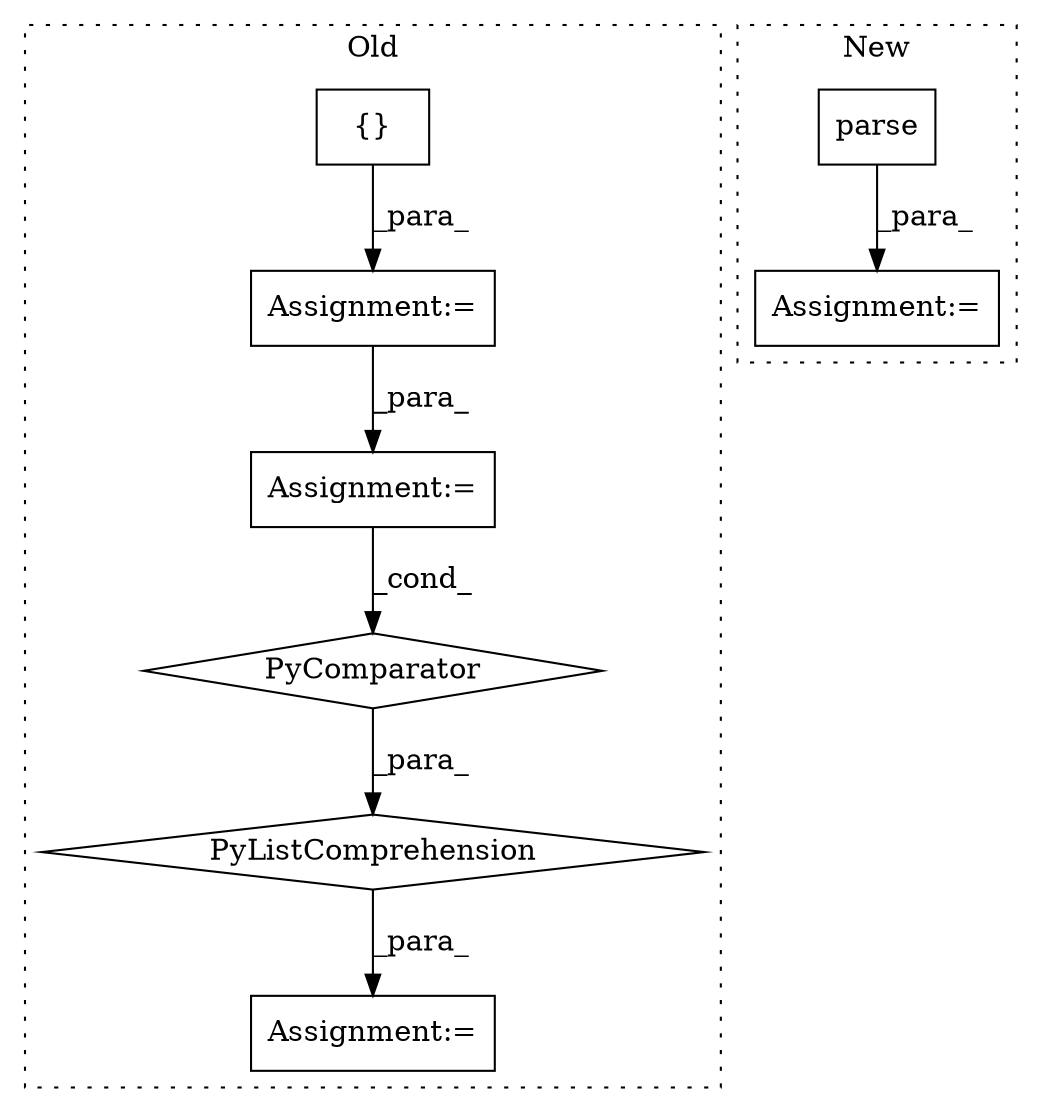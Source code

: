 digraph G {
subgraph cluster0 {
1 [label="PyComparator" a="113" s="2028" l="31" shape="diamond"];
4 [label="Assignment:=" a="7" s="2028" l="31" shape="box"];
5 [label="Assignment:=" a="7" s="1928" l="12" shape="box"];
6 [label="Assignment:=" a="7" s="1884" l="1" shape="box"];
7 [label="PyListComprehension" a="109" s="1940" l="127" shape="diamond"];
8 [label="{}" a="4" s="1845,1854" l="1,1" shape="box"];
label = "Old";
style="dotted";
}
subgraph cluster1 {
2 [label="parse" a="32" s="1732" l="7" shape="box"];
3 [label="Assignment:=" a="7" s="1731" l="1" shape="box"];
label = "New";
style="dotted";
}
1 -> 7 [label="_para_"];
2 -> 3 [label="_para_"];
4 -> 1 [label="_cond_"];
6 -> 4 [label="_para_"];
7 -> 5 [label="_para_"];
8 -> 6 [label="_para_"];
}